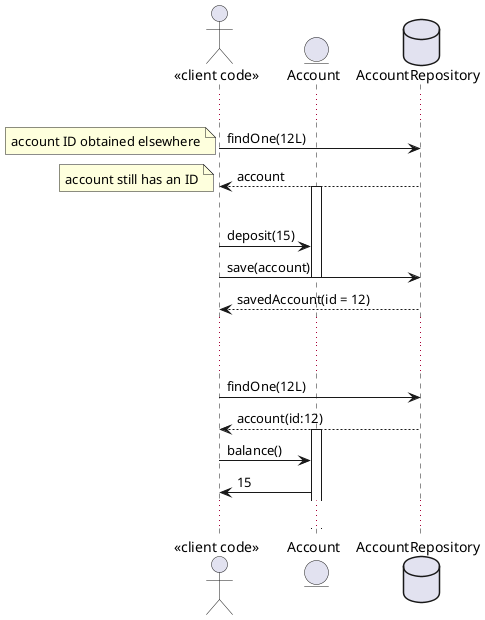 @startuml
actor Client as "<<client code>>"
entity Account
database Repo as "AccountRepository"
...
Client -> Repo: findOne(12L)
note left: account ID obtained elsewhere
Client <-- Repo: account
activate Account
note left: account still has an ID
|||
Client -> Account: deposit(15)
Client -> Repo: save(account)
deactivate Account
Repo --> Client: savedAccount(id = 12)
...
...
Client -> Repo: findOne(12L)
Client <-- Repo: account(id:12)
activate Account
Client -> Account: balance()
Client <- Account: 15
...
@enduml